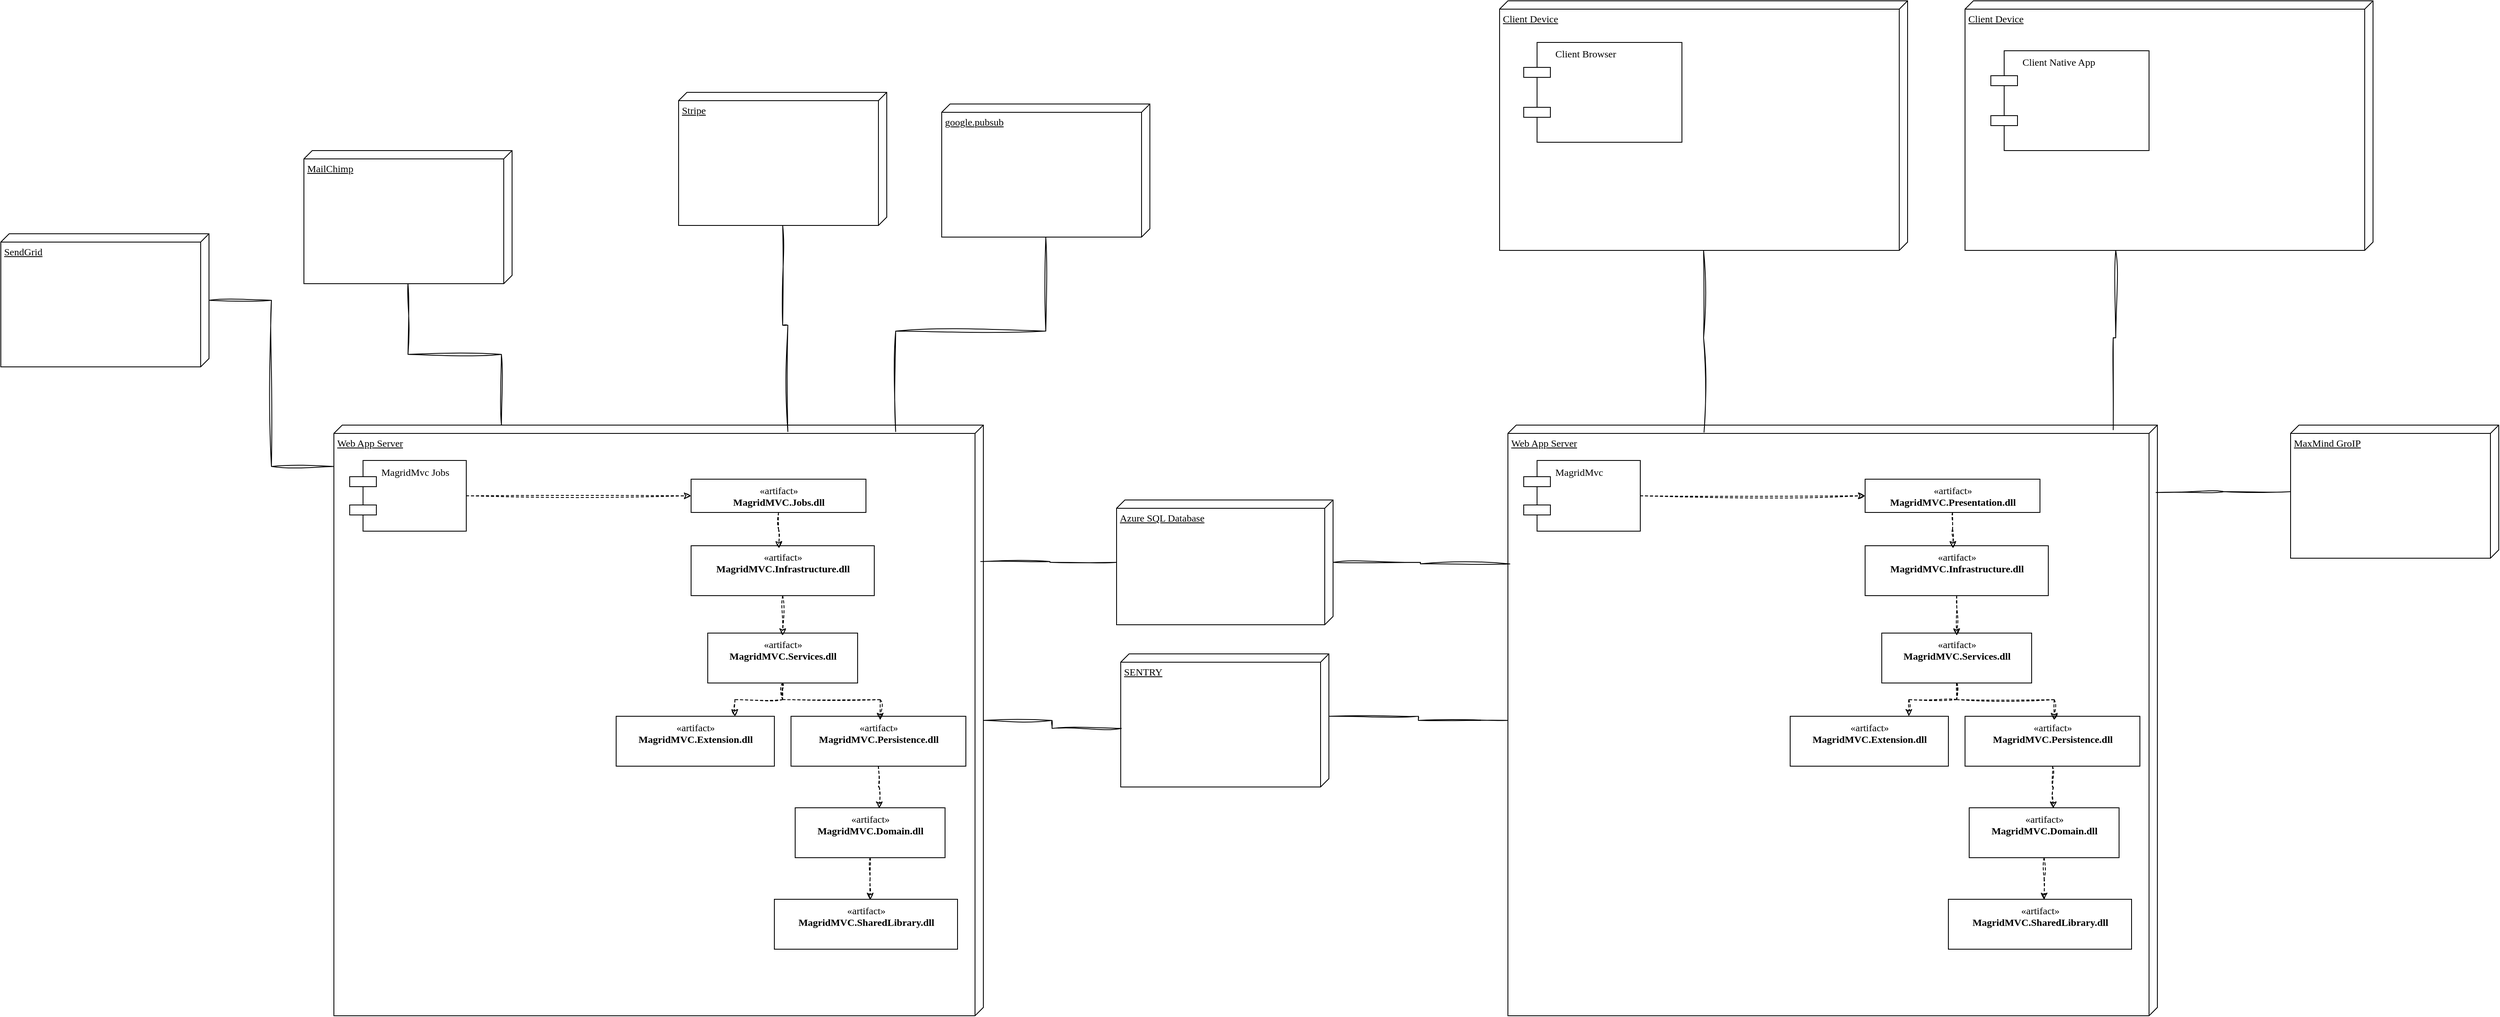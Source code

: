<mxfile version="24.7.17">
  <diagram name="Page-1" id="5f0bae14-7c28-e335-631c-24af17079c00">
    <mxGraphModel dx="4754" dy="1865" grid="1" gridSize="10" guides="1" tooltips="1" connect="1" arrows="1" fold="1" page="1" pageScale="1" pageWidth="1169" pageHeight="827" background="none" math="0" shadow="0">
      <root>
        <mxCell id="0" />
        <mxCell id="1" parent="0" />
        <mxCell id="39150e848f15840c-2" value="Web App Server" style="verticalAlign=top;align=left;spacingTop=8;spacingLeft=2;spacingRight=12;shape=cube;size=10;direction=south;fontStyle=4;html=1;rounded=0;shadow=0;comic=0;labelBackgroundColor=none;strokeWidth=1;fontFamily=Verdana;fontSize=12;flipH=0;flipV=0;" parent="1" vertex="1">
          <mxGeometry x="1010" y="800" width="780" height="710" as="geometry" />
        </mxCell>
        <mxCell id="39150e848f15840c-3" value="Azure SQL Database" style="verticalAlign=top;align=left;spacingTop=8;spacingLeft=2;spacingRight=12;shape=cube;size=10;direction=south;fontStyle=4;html=1;rounded=0;shadow=0;comic=0;labelBackgroundColor=none;strokeWidth=1;fontFamily=Verdana;fontSize=12" parent="1" vertex="1">
          <mxGeometry x="540" y="890" width="260" height="150" as="geometry" />
        </mxCell>
        <mxCell id="nldJ0U19RzKdqp_YIV6V-32" style="edgeStyle=orthogonalEdgeStyle;rounded=0;sketch=1;hachureGap=4;jiggle=2;curveFitting=1;orthogonalLoop=1;jettySize=auto;html=1;entryX=0;entryY=0.5;entryDx=0;entryDy=0;fontFamily=Architects Daughter;fontSource=https%3A%2F%2Ffonts.googleapis.com%2Fcss%3Ffamily%3DArchitects%2BDaughter;dashed=1;" parent="1" source="39150e848f15840c-7" target="39150e848f15840c-8" edge="1">
          <mxGeometry relative="1" as="geometry" />
        </mxCell>
        <mxCell id="39150e848f15840c-7" value="MagridMvc" style="shape=component;align=left;spacingLeft=36;rounded=0;shadow=0;comic=0;labelBackgroundColor=none;strokeWidth=1;fontFamily=Verdana;fontSize=12;html=1;verticalAlign=top;flipH=0;flipV=0;" parent="1" vertex="1">
          <mxGeometry x="1029" y="842.5" width="140" height="85" as="geometry" />
        </mxCell>
        <mxCell id="39150e848f15840c-8" value="«artifact»&lt;br&gt;&lt;b&gt;MagridMVC.Presentation.dll&lt;/b&gt;" style="html=1;rounded=0;shadow=0;comic=0;labelBackgroundColor=none;strokeWidth=1;fontFamily=Verdana;fontSize=12;align=center;verticalAlign=top;flipH=0;flipV=0;" parent="1" vertex="1">
          <mxGeometry x="1439" y="865" width="210" height="40" as="geometry" />
        </mxCell>
        <mxCell id="nldJ0U19RzKdqp_YIV6V-9" value="«artifact»&lt;br&gt;&lt;b&gt;MagridMVC.Infrastructure.dll&lt;/b&gt;&lt;div&gt;&lt;b&gt;&lt;br&gt;&lt;/b&gt;&lt;/div&gt;" style="html=1;rounded=0;shadow=0;comic=0;labelBackgroundColor=none;strokeWidth=1;fontFamily=Verdana;fontSize=12;align=center;verticalAlign=top;flipH=0;flipV=0;" parent="1" vertex="1">
          <mxGeometry x="1439" y="945" width="220" height="60" as="geometry" />
        </mxCell>
        <mxCell id="nldJ0U19RzKdqp_YIV6V-37" style="edgeStyle=orthogonalEdgeStyle;rounded=0;sketch=1;hachureGap=4;jiggle=2;curveFitting=1;orthogonalLoop=1;jettySize=auto;html=1;entryX=0.75;entryY=0;entryDx=0;entryDy=0;fontFamily=Architects Daughter;fontSource=https%3A%2F%2Ffonts.googleapis.com%2Fcss%3Ffamily%3DArchitects%2BDaughter;dashed=1;" parent="1" source="nldJ0U19RzKdqp_YIV6V-10" target="nldJ0U19RzKdqp_YIV6V-14" edge="1">
          <mxGeometry relative="1" as="geometry" />
        </mxCell>
        <mxCell id="nldJ0U19RzKdqp_YIV6V-10" value="«artifact»&lt;br&gt;&lt;b&gt;MagridMVC.Services.dll&lt;/b&gt;&lt;div&gt;&lt;b&gt;&lt;br&gt;&lt;/b&gt;&lt;/div&gt;" style="html=1;rounded=0;shadow=0;comic=0;labelBackgroundColor=none;strokeWidth=1;fontFamily=Verdana;fontSize=12;align=center;verticalAlign=top;flipH=0;flipV=0;" parent="1" vertex="1">
          <mxGeometry x="1459" y="1050" width="180" height="60" as="geometry" />
        </mxCell>
        <mxCell id="nldJ0U19RzKdqp_YIV6V-11" value="«artifact»&lt;br&gt;&lt;b&gt;MagridMVC.Persistence.dll&lt;/b&gt;&lt;div&gt;&lt;b&gt;&lt;br&gt;&lt;/b&gt;&lt;/div&gt;" style="html=1;rounded=0;shadow=0;comic=0;labelBackgroundColor=none;strokeWidth=1;fontFamily=Verdana;fontSize=12;align=center;verticalAlign=top;flipH=0;flipV=0;" parent="1" vertex="1">
          <mxGeometry x="1559" y="1150" width="210" height="60" as="geometry" />
        </mxCell>
        <mxCell id="nldJ0U19RzKdqp_YIV6V-12" value="«artifact»&lt;br&gt;&lt;b&gt;MagridMVC.Domain.dll&lt;/b&gt;&lt;div&gt;&lt;b&gt;&lt;br&gt;&lt;/b&gt;&lt;/div&gt;" style="html=1;rounded=0;shadow=0;comic=0;labelBackgroundColor=none;strokeWidth=1;fontFamily=Verdana;fontSize=12;align=center;verticalAlign=top;flipH=0;flipV=0;" parent="1" vertex="1">
          <mxGeometry x="1564" y="1260" width="180" height="60" as="geometry" />
        </mxCell>
        <mxCell id="nldJ0U19RzKdqp_YIV6V-13" value="«artifact»&lt;br&gt;&lt;b&gt;MagridMVC.SharedLibrary.dll&lt;/b&gt;&lt;div&gt;&lt;b&gt;&lt;br&gt;&lt;/b&gt;&lt;/div&gt;" style="html=1;rounded=0;shadow=0;comic=0;labelBackgroundColor=none;strokeWidth=1;fontFamily=Verdana;fontSize=12;align=center;verticalAlign=top;flipH=0;flipV=0;" parent="1" vertex="1">
          <mxGeometry x="1539" y="1370" width="220" height="60" as="geometry" />
        </mxCell>
        <mxCell id="nldJ0U19RzKdqp_YIV6V-14" value="«artifact»&lt;br&gt;&lt;b&gt;MagridMVC.Extension.dll&lt;/b&gt;&lt;div&gt;&lt;b&gt;&lt;br&gt;&lt;/b&gt;&lt;/div&gt;" style="html=1;rounded=0;shadow=0;comic=0;labelBackgroundColor=none;strokeWidth=1;fontFamily=Verdana;fontSize=12;align=center;verticalAlign=top;flipH=0;flipV=0;" parent="1" vertex="1">
          <mxGeometry x="1349" y="1150" width="190" height="60" as="geometry" />
        </mxCell>
        <mxCell id="nldJ0U19RzKdqp_YIV6V-34" style="edgeStyle=orthogonalEdgeStyle;rounded=0;sketch=1;hachureGap=4;jiggle=2;curveFitting=1;orthogonalLoop=1;jettySize=auto;html=1;entryX=0.48;entryY=0.051;entryDx=0;entryDy=0;entryPerimeter=0;fontFamily=Architects Daughter;fontSource=https%3A%2F%2Ffonts.googleapis.com%2Fcss%3Ffamily%3DArchitects%2BDaughter;dashed=1;" parent="1" source="39150e848f15840c-8" target="nldJ0U19RzKdqp_YIV6V-9" edge="1">
          <mxGeometry relative="1" as="geometry" />
        </mxCell>
        <mxCell id="nldJ0U19RzKdqp_YIV6V-35" style="edgeStyle=orthogonalEdgeStyle;rounded=0;sketch=1;hachureGap=4;jiggle=2;curveFitting=1;orthogonalLoop=1;jettySize=auto;html=1;entryX=0.5;entryY=0.049;entryDx=0;entryDy=0;entryPerimeter=0;fontFamily=Architects Daughter;fontSource=https%3A%2F%2Ffonts.googleapis.com%2Fcss%3Ffamily%3DArchitects%2BDaughter;dashed=1;" parent="1" source="nldJ0U19RzKdqp_YIV6V-9" target="nldJ0U19RzKdqp_YIV6V-10" edge="1">
          <mxGeometry relative="1" as="geometry" />
        </mxCell>
        <mxCell id="nldJ0U19RzKdqp_YIV6V-36" style="edgeStyle=orthogonalEdgeStyle;rounded=0;sketch=1;hachureGap=4;jiggle=2;curveFitting=1;orthogonalLoop=1;jettySize=auto;html=1;entryX=0.51;entryY=0.076;entryDx=0;entryDy=0;entryPerimeter=0;fontFamily=Architects Daughter;fontSource=https%3A%2F%2Ffonts.googleapis.com%2Fcss%3Ffamily%3DArchitects%2BDaughter;dashed=1;" parent="1" source="nldJ0U19RzKdqp_YIV6V-10" target="nldJ0U19RzKdqp_YIV6V-11" edge="1">
          <mxGeometry relative="1" as="geometry" />
        </mxCell>
        <mxCell id="nldJ0U19RzKdqp_YIV6V-40" style="edgeStyle=orthogonalEdgeStyle;rounded=0;sketch=1;hachureGap=4;jiggle=2;curveFitting=1;orthogonalLoop=1;jettySize=auto;html=1;entryX=0.523;entryY=0.012;entryDx=0;entryDy=0;entryPerimeter=0;fontFamily=Architects Daughter;fontSource=https%3A%2F%2Ffonts.googleapis.com%2Fcss%3Ffamily%3DArchitects%2BDaughter;dashed=1;" parent="1" source="nldJ0U19RzKdqp_YIV6V-12" target="nldJ0U19RzKdqp_YIV6V-13" edge="1">
          <mxGeometry relative="1" as="geometry" />
        </mxCell>
        <mxCell id="hdTNge4LfzJMSO-hlosE-1" style="edgeStyle=orthogonalEdgeStyle;rounded=0;sketch=1;hachureGap=4;jiggle=2;curveFitting=1;orthogonalLoop=1;jettySize=auto;html=1;entryX=0.561;entryY=0.017;entryDx=0;entryDy=0;entryPerimeter=0;fontFamily=Architects Daughter;fontSource=https%3A%2F%2Ffonts.googleapis.com%2Fcss%3Ffamily%3DArchitects%2BDaughter;dashed=1;" edge="1" parent="1" source="nldJ0U19RzKdqp_YIV6V-11" target="nldJ0U19RzKdqp_YIV6V-12">
          <mxGeometry relative="1" as="geometry" />
        </mxCell>
        <mxCell id="hdTNge4LfzJMSO-hlosE-2" value="Web App Server" style="verticalAlign=top;align=left;spacingTop=8;spacingLeft=2;spacingRight=12;shape=cube;size=10;direction=south;fontStyle=4;html=1;rounded=0;shadow=0;comic=0;labelBackgroundColor=none;strokeWidth=1;fontFamily=Verdana;fontSize=12;flipH=0;flipV=0;" vertex="1" parent="1">
          <mxGeometry x="-400" y="800" width="780" height="710" as="geometry" />
        </mxCell>
        <mxCell id="hdTNge4LfzJMSO-hlosE-3" style="edgeStyle=orthogonalEdgeStyle;rounded=0;sketch=1;hachureGap=4;jiggle=2;curveFitting=1;orthogonalLoop=1;jettySize=auto;html=1;entryX=0;entryY=0.5;entryDx=0;entryDy=0;fontFamily=Architects Daughter;fontSource=https%3A%2F%2Ffonts.googleapis.com%2Fcss%3Ffamily%3DArchitects%2BDaughter;dashed=1;" edge="1" parent="1" source="hdTNge4LfzJMSO-hlosE-4" target="hdTNge4LfzJMSO-hlosE-5">
          <mxGeometry relative="1" as="geometry" />
        </mxCell>
        <mxCell id="hdTNge4LfzJMSO-hlosE-4" value="MagridMvc Jobs" style="shape=component;align=left;spacingLeft=36;rounded=0;shadow=0;comic=0;labelBackgroundColor=none;strokeWidth=1;fontFamily=Verdana;fontSize=12;html=1;verticalAlign=top;flipH=0;flipV=0;" vertex="1" parent="1">
          <mxGeometry x="-381" y="842.5" width="140" height="85" as="geometry" />
        </mxCell>
        <mxCell id="hdTNge4LfzJMSO-hlosE-5" value="«artifact»&lt;br&gt;&lt;b&gt;MagridMVC.Jobs.dll&lt;/b&gt;" style="html=1;rounded=0;shadow=0;comic=0;labelBackgroundColor=none;strokeWidth=1;fontFamily=Verdana;fontSize=12;align=center;verticalAlign=top;flipH=0;flipV=0;" vertex="1" parent="1">
          <mxGeometry x="29" y="865" width="210" height="40" as="geometry" />
        </mxCell>
        <mxCell id="hdTNge4LfzJMSO-hlosE-6" value="«artifact»&lt;br&gt;&lt;b&gt;MagridMVC.Infrastructure.dll&lt;/b&gt;&lt;div&gt;&lt;b&gt;&lt;br&gt;&lt;/b&gt;&lt;/div&gt;" style="html=1;rounded=0;shadow=0;comic=0;labelBackgroundColor=none;strokeWidth=1;fontFamily=Verdana;fontSize=12;align=center;verticalAlign=top;flipH=0;flipV=0;" vertex="1" parent="1">
          <mxGeometry x="29" y="945" width="220" height="60" as="geometry" />
        </mxCell>
        <mxCell id="hdTNge4LfzJMSO-hlosE-7" style="edgeStyle=orthogonalEdgeStyle;rounded=0;sketch=1;hachureGap=4;jiggle=2;curveFitting=1;orthogonalLoop=1;jettySize=auto;html=1;entryX=0.75;entryY=0;entryDx=0;entryDy=0;fontFamily=Architects Daughter;fontSource=https%3A%2F%2Ffonts.googleapis.com%2Fcss%3Ffamily%3DArchitects%2BDaughter;dashed=1;" edge="1" parent="1" source="hdTNge4LfzJMSO-hlosE-8" target="hdTNge4LfzJMSO-hlosE-12">
          <mxGeometry relative="1" as="geometry" />
        </mxCell>
        <mxCell id="hdTNge4LfzJMSO-hlosE-8" value="«artifact»&lt;br&gt;&lt;b&gt;MagridMVC.Services.dll&lt;/b&gt;&lt;div&gt;&lt;b&gt;&lt;br&gt;&lt;/b&gt;&lt;/div&gt;" style="html=1;rounded=0;shadow=0;comic=0;labelBackgroundColor=none;strokeWidth=1;fontFamily=Verdana;fontSize=12;align=center;verticalAlign=top;flipH=0;flipV=0;" vertex="1" parent="1">
          <mxGeometry x="49" y="1050" width="180" height="60" as="geometry" />
        </mxCell>
        <mxCell id="hdTNge4LfzJMSO-hlosE-9" value="«artifact»&lt;br&gt;&lt;b&gt;MagridMVC.Persistence.dll&lt;/b&gt;&lt;div&gt;&lt;b&gt;&lt;br&gt;&lt;/b&gt;&lt;/div&gt;" style="html=1;rounded=0;shadow=0;comic=0;labelBackgroundColor=none;strokeWidth=1;fontFamily=Verdana;fontSize=12;align=center;verticalAlign=top;flipH=0;flipV=0;" vertex="1" parent="1">
          <mxGeometry x="149" y="1150" width="210" height="60" as="geometry" />
        </mxCell>
        <mxCell id="hdTNge4LfzJMSO-hlosE-10" value="«artifact»&lt;br&gt;&lt;b&gt;MagridMVC.Domain.dll&lt;/b&gt;&lt;div&gt;&lt;b&gt;&lt;br&gt;&lt;/b&gt;&lt;/div&gt;" style="html=1;rounded=0;shadow=0;comic=0;labelBackgroundColor=none;strokeWidth=1;fontFamily=Verdana;fontSize=12;align=center;verticalAlign=top;flipH=0;flipV=0;" vertex="1" parent="1">
          <mxGeometry x="154" y="1260" width="180" height="60" as="geometry" />
        </mxCell>
        <mxCell id="hdTNge4LfzJMSO-hlosE-11" value="«artifact»&lt;br&gt;&lt;b&gt;MagridMVC.SharedLibrary.dll&lt;/b&gt;&lt;div&gt;&lt;b&gt;&lt;br&gt;&lt;/b&gt;&lt;/div&gt;" style="html=1;rounded=0;shadow=0;comic=0;labelBackgroundColor=none;strokeWidth=1;fontFamily=Verdana;fontSize=12;align=center;verticalAlign=top;flipH=0;flipV=0;" vertex="1" parent="1">
          <mxGeometry x="129" y="1370" width="220" height="60" as="geometry" />
        </mxCell>
        <mxCell id="hdTNge4LfzJMSO-hlosE-12" value="«artifact»&lt;br&gt;&lt;b&gt;MagridMVC.Extension.dll&lt;/b&gt;&lt;div&gt;&lt;b&gt;&lt;br&gt;&lt;/b&gt;&lt;/div&gt;" style="html=1;rounded=0;shadow=0;comic=0;labelBackgroundColor=none;strokeWidth=1;fontFamily=Verdana;fontSize=12;align=center;verticalAlign=top;flipH=0;flipV=0;" vertex="1" parent="1">
          <mxGeometry x="-61" y="1150" width="190" height="60" as="geometry" />
        </mxCell>
        <mxCell id="hdTNge4LfzJMSO-hlosE-13" style="edgeStyle=orthogonalEdgeStyle;rounded=0;sketch=1;hachureGap=4;jiggle=2;curveFitting=1;orthogonalLoop=1;jettySize=auto;html=1;entryX=0.48;entryY=0.051;entryDx=0;entryDy=0;entryPerimeter=0;fontFamily=Architects Daughter;fontSource=https%3A%2F%2Ffonts.googleapis.com%2Fcss%3Ffamily%3DArchitects%2BDaughter;dashed=1;" edge="1" parent="1" source="hdTNge4LfzJMSO-hlosE-5" target="hdTNge4LfzJMSO-hlosE-6">
          <mxGeometry relative="1" as="geometry" />
        </mxCell>
        <mxCell id="hdTNge4LfzJMSO-hlosE-14" style="edgeStyle=orthogonalEdgeStyle;rounded=0;sketch=1;hachureGap=4;jiggle=2;curveFitting=1;orthogonalLoop=1;jettySize=auto;html=1;entryX=0.5;entryY=0.049;entryDx=0;entryDy=0;entryPerimeter=0;fontFamily=Architects Daughter;fontSource=https%3A%2F%2Ffonts.googleapis.com%2Fcss%3Ffamily%3DArchitects%2BDaughter;dashed=1;" edge="1" parent="1" source="hdTNge4LfzJMSO-hlosE-6" target="hdTNge4LfzJMSO-hlosE-8">
          <mxGeometry relative="1" as="geometry" />
        </mxCell>
        <mxCell id="hdTNge4LfzJMSO-hlosE-15" style="edgeStyle=orthogonalEdgeStyle;rounded=0;sketch=1;hachureGap=4;jiggle=2;curveFitting=1;orthogonalLoop=1;jettySize=auto;html=1;entryX=0.51;entryY=0.076;entryDx=0;entryDy=0;entryPerimeter=0;fontFamily=Architects Daughter;fontSource=https%3A%2F%2Ffonts.googleapis.com%2Fcss%3Ffamily%3DArchitects%2BDaughter;dashed=1;" edge="1" parent="1" source="hdTNge4LfzJMSO-hlosE-8" target="hdTNge4LfzJMSO-hlosE-9">
          <mxGeometry relative="1" as="geometry" />
        </mxCell>
        <mxCell id="hdTNge4LfzJMSO-hlosE-16" style="edgeStyle=orthogonalEdgeStyle;rounded=0;sketch=1;hachureGap=4;jiggle=2;curveFitting=1;orthogonalLoop=1;jettySize=auto;html=1;entryX=0.523;entryY=0.012;entryDx=0;entryDy=0;entryPerimeter=0;fontFamily=Architects Daughter;fontSource=https%3A%2F%2Ffonts.googleapis.com%2Fcss%3Ffamily%3DArchitects%2BDaughter;dashed=1;" edge="1" parent="1" source="hdTNge4LfzJMSO-hlosE-10" target="hdTNge4LfzJMSO-hlosE-11">
          <mxGeometry relative="1" as="geometry" />
        </mxCell>
        <mxCell id="hdTNge4LfzJMSO-hlosE-17" style="edgeStyle=orthogonalEdgeStyle;rounded=0;sketch=1;hachureGap=4;jiggle=2;curveFitting=1;orthogonalLoop=1;jettySize=auto;html=1;entryX=0.561;entryY=0.017;entryDx=0;entryDy=0;entryPerimeter=0;fontFamily=Architects Daughter;fontSource=https%3A%2F%2Ffonts.googleapis.com%2Fcss%3Ffamily%3DArchitects%2BDaughter;dashed=1;" edge="1" parent="1" source="hdTNge4LfzJMSO-hlosE-9" target="hdTNge4LfzJMSO-hlosE-10">
          <mxGeometry relative="1" as="geometry" />
        </mxCell>
        <mxCell id="hdTNge4LfzJMSO-hlosE-18" value="Client Device" style="verticalAlign=top;align=left;spacingTop=8;spacingLeft=2;spacingRight=12;shape=cube;size=10;direction=south;fontStyle=4;html=1;rounded=0;shadow=0;comic=0;labelBackgroundColor=none;strokeWidth=1;fontFamily=Verdana;fontSize=12" vertex="1" parent="1">
          <mxGeometry x="1000" y="290" width="490" height="300" as="geometry" />
        </mxCell>
        <mxCell id="hdTNge4LfzJMSO-hlosE-20" value="Client Browser" style="shape=component;align=left;spacingLeft=36;rounded=0;shadow=0;comic=0;labelBackgroundColor=none;strokeWidth=1;fontFamily=Verdana;fontSize=12;html=1;verticalAlign=top;flipH=0;flipV=0;" vertex="1" parent="1">
          <mxGeometry x="1029" y="340" width="190" height="120" as="geometry" />
        </mxCell>
        <mxCell id="hdTNge4LfzJMSO-hlosE-22" value="Client Device" style="verticalAlign=top;align=left;spacingTop=8;spacingLeft=2;spacingRight=12;shape=cube;size=10;direction=south;fontStyle=4;html=1;rounded=0;shadow=0;comic=0;labelBackgroundColor=none;strokeWidth=1;fontFamily=Verdana;fontSize=12" vertex="1" parent="1">
          <mxGeometry x="1559" y="290" width="490" height="300" as="geometry" />
        </mxCell>
        <mxCell id="hdTNge4LfzJMSO-hlosE-23" value="Client Native App" style="shape=component;align=left;spacingLeft=36;rounded=0;shadow=0;comic=0;labelBackgroundColor=none;strokeWidth=1;fontFamily=Verdana;fontSize=12;html=1;verticalAlign=top;flipH=0;flipV=0;" vertex="1" parent="1">
          <mxGeometry x="1590" y="350" width="190" height="120" as="geometry" />
        </mxCell>
        <mxCell id="hdTNge4LfzJMSO-hlosE-24" value="&lt;font style=&quot;font-size: 12px;&quot;&gt;SendGrid&lt;/font&gt;" style="verticalAlign=top;align=left;spacingTop=8;spacingLeft=2;spacingRight=12;shape=cube;size=10;direction=south;fontStyle=4;html=1;rounded=0;shadow=0;comic=0;labelBackgroundColor=none;strokeWidth=1;fontFamily=Verdana;fontSize=12;" vertex="1" parent="1">
          <mxGeometry x="-800" y="570" width="250" height="160" as="geometry" />
        </mxCell>
        <mxCell id="hdTNge4LfzJMSO-hlosE-25" value="MailChimp" style="verticalAlign=top;align=left;spacingTop=8;spacingLeft=2;spacingRight=12;shape=cube;size=10;direction=south;fontStyle=4;html=1;rounded=0;shadow=0;comic=0;labelBackgroundColor=none;strokeWidth=1;fontFamily=Verdana;fontSize=12;" vertex="1" parent="1">
          <mxGeometry x="-436" y="470" width="250" height="160" as="geometry" />
        </mxCell>
        <mxCell id="hdTNge4LfzJMSO-hlosE-26" value="Stripe" style="verticalAlign=top;align=left;spacingTop=8;spacingLeft=2;spacingRight=12;shape=cube;size=10;direction=south;fontStyle=4;html=1;rounded=0;shadow=0;comic=0;labelBackgroundColor=none;strokeWidth=1;fontFamily=Verdana;fontSize=12;" vertex="1" parent="1">
          <mxGeometry x="14" y="400" width="250" height="160" as="geometry" />
        </mxCell>
        <mxCell id="hdTNge4LfzJMSO-hlosE-27" value="google.pubsub" style="verticalAlign=top;align=left;spacingTop=8;spacingLeft=2;spacingRight=12;shape=cube;size=10;direction=south;fontStyle=4;html=1;rounded=0;shadow=0;comic=0;labelBackgroundColor=none;strokeWidth=1;fontFamily=Verdana;fontSize=12;" vertex="1" parent="1">
          <mxGeometry x="330" y="414" width="250" height="160" as="geometry" />
        </mxCell>
        <mxCell id="hdTNge4LfzJMSO-hlosE-28" value="MaxMind GroIP" style="verticalAlign=top;align=left;spacingTop=8;spacingLeft=2;spacingRight=12;shape=cube;size=10;direction=south;fontStyle=4;html=1;rounded=0;shadow=0;comic=0;labelBackgroundColor=none;strokeWidth=1;fontFamily=Verdana;fontSize=12" vertex="1" parent="1">
          <mxGeometry x="1950" y="800" width="250" height="160" as="geometry" />
        </mxCell>
        <mxCell id="hdTNge4LfzJMSO-hlosE-29" value="SENTRY" style="verticalAlign=top;align=left;spacingTop=8;spacingLeft=2;spacingRight=12;shape=cube;size=10;direction=south;fontStyle=4;html=1;rounded=0;shadow=0;comic=0;labelBackgroundColor=none;strokeWidth=1;fontFamily=Verdana;fontSize=12" vertex="1" parent="1">
          <mxGeometry x="545" y="1075" width="250" height="160" as="geometry" />
        </mxCell>
        <mxCell id="hdTNge4LfzJMSO-hlosE-31" style="edgeStyle=orthogonalEdgeStyle;rounded=0;sketch=1;hachureGap=4;jiggle=2;curveFitting=1;orthogonalLoop=1;jettySize=auto;html=1;entryX=0;entryY=0;entryDx=75;entryDy=0;entryPerimeter=0;fontFamily=Architects Daughter;fontSource=https%3A%2F%2Ffonts.googleapis.com%2Fcss%3Ffamily%3DArchitects%2BDaughter;strokeColor=default;endArrow=none;endFill=0;" edge="1" parent="1" source="39150e848f15840c-2" target="hdTNge4LfzJMSO-hlosE-29">
          <mxGeometry relative="1" as="geometry" />
        </mxCell>
        <mxCell id="hdTNge4LfzJMSO-hlosE-32" style="edgeStyle=orthogonalEdgeStyle;rounded=0;sketch=1;hachureGap=4;jiggle=2;curveFitting=1;orthogonalLoop=1;jettySize=auto;html=1;entryX=0.56;entryY=0.997;entryDx=0;entryDy=0;entryPerimeter=0;fontFamily=Architects Daughter;fontSource=https%3A%2F%2Ffonts.googleapis.com%2Fcss%3Ffamily%3DArchitects%2BDaughter;endArrow=none;endFill=0;" edge="1" parent="1" source="hdTNge4LfzJMSO-hlosE-2" target="hdTNge4LfzJMSO-hlosE-29">
          <mxGeometry relative="1" as="geometry" />
        </mxCell>
        <mxCell id="hdTNge4LfzJMSO-hlosE-33" style="edgeStyle=orthogonalEdgeStyle;rounded=0;sketch=1;hachureGap=4;jiggle=2;curveFitting=1;orthogonalLoop=1;jettySize=auto;html=1;entryX=0.235;entryY=0.997;entryDx=0;entryDy=0;entryPerimeter=0;fontFamily=Architects Daughter;fontSource=https%3A%2F%2Ffonts.googleapis.com%2Fcss%3Ffamily%3DArchitects%2BDaughter;endArrow=none;endFill=0;" edge="1" parent="1" source="39150e848f15840c-3" target="39150e848f15840c-2">
          <mxGeometry relative="1" as="geometry" />
        </mxCell>
        <mxCell id="hdTNge4LfzJMSO-hlosE-34" style="edgeStyle=orthogonalEdgeStyle;rounded=0;sketch=1;hachureGap=4;jiggle=2;curveFitting=1;orthogonalLoop=1;jettySize=auto;html=1;entryX=0.231;entryY=0.004;entryDx=0;entryDy=0;entryPerimeter=0;fontFamily=Architects Daughter;fontSource=https%3A%2F%2Ffonts.googleapis.com%2Fcss%3Ffamily%3DArchitects%2BDaughter;endArrow=none;endFill=0;" edge="1" parent="1" source="39150e848f15840c-3" target="hdTNge4LfzJMSO-hlosE-2">
          <mxGeometry relative="1" as="geometry" />
        </mxCell>
        <mxCell id="hdTNge4LfzJMSO-hlosE-35" style="edgeStyle=orthogonalEdgeStyle;rounded=0;sketch=1;hachureGap=4;jiggle=2;curveFitting=1;orthogonalLoop=1;jettySize=auto;html=1;entryX=0.114;entryY=0.002;entryDx=0;entryDy=0;entryPerimeter=0;fontFamily=Architects Daughter;fontSource=https%3A%2F%2Ffonts.googleapis.com%2Fcss%3Ffamily%3DArchitects%2BDaughter;endArrow=none;endFill=0;" edge="1" parent="1" source="hdTNge4LfzJMSO-hlosE-28" target="39150e848f15840c-2">
          <mxGeometry relative="1" as="geometry" />
        </mxCell>
        <mxCell id="hdTNge4LfzJMSO-hlosE-36" style="edgeStyle=orthogonalEdgeStyle;rounded=0;sketch=1;hachureGap=4;jiggle=2;curveFitting=1;orthogonalLoop=1;jettySize=auto;html=1;entryX=0.008;entryY=0.068;entryDx=0;entryDy=0;entryPerimeter=0;fontFamily=Architects Daughter;fontSource=https%3A%2F%2Ffonts.googleapis.com%2Fcss%3Ffamily%3DArchitects%2BDaughter;endArrow=none;endFill=0;" edge="1" parent="1" source="hdTNge4LfzJMSO-hlosE-22" target="39150e848f15840c-2">
          <mxGeometry relative="1" as="geometry">
            <Array as="points">
              <mxPoint x="1740" y="695" />
              <mxPoint x="1737" y="695" />
            </Array>
          </mxGeometry>
        </mxCell>
        <mxCell id="hdTNge4LfzJMSO-hlosE-37" style="edgeStyle=orthogonalEdgeStyle;rounded=0;sketch=1;hachureGap=4;jiggle=2;curveFitting=1;orthogonalLoop=1;jettySize=auto;html=1;entryX=0.012;entryY=0.698;entryDx=0;entryDy=0;entryPerimeter=0;fontFamily=Architects Daughter;fontSource=https%3A%2F%2Ffonts.googleapis.com%2Fcss%3Ffamily%3DArchitects%2BDaughter;endArrow=none;endFill=0;" edge="1" parent="1" source="hdTNge4LfzJMSO-hlosE-18" target="39150e848f15840c-2">
          <mxGeometry relative="1" as="geometry" />
        </mxCell>
        <mxCell id="hdTNge4LfzJMSO-hlosE-39" style="edgeStyle=orthogonalEdgeStyle;rounded=0;sketch=1;hachureGap=4;jiggle=2;curveFitting=1;orthogonalLoop=1;jettySize=auto;html=1;entryX=0;entryY=0.742;entryDx=0;entryDy=0;entryPerimeter=0;fontFamily=Architects Daughter;fontSource=https%3A%2F%2Ffonts.googleapis.com%2Fcss%3Ffamily%3DArchitects%2BDaughter;endArrow=none;endFill=0;" edge="1" parent="1" source="hdTNge4LfzJMSO-hlosE-25" target="hdTNge4LfzJMSO-hlosE-2">
          <mxGeometry relative="1" as="geometry" />
        </mxCell>
        <mxCell id="hdTNge4LfzJMSO-hlosE-40" style="edgeStyle=orthogonalEdgeStyle;rounded=0;sketch=1;hachureGap=4;jiggle=2;curveFitting=1;orthogonalLoop=1;jettySize=auto;html=1;entryX=0.011;entryY=0.301;entryDx=0;entryDy=0;entryPerimeter=0;fontFamily=Architects Daughter;fontSource=https%3A%2F%2Ffonts.googleapis.com%2Fcss%3Ffamily%3DArchitects%2BDaughter;endArrow=none;endFill=0;" edge="1" parent="1" source="hdTNge4LfzJMSO-hlosE-26" target="hdTNge4LfzJMSO-hlosE-2">
          <mxGeometry relative="1" as="geometry" />
        </mxCell>
        <mxCell id="hdTNge4LfzJMSO-hlosE-41" style="edgeStyle=orthogonalEdgeStyle;rounded=0;sketch=1;hachureGap=4;jiggle=2;curveFitting=1;orthogonalLoop=1;jettySize=auto;html=1;entryX=0.011;entryY=0.135;entryDx=0;entryDy=0;entryPerimeter=0;fontFamily=Architects Daughter;fontSource=https%3A%2F%2Ffonts.googleapis.com%2Fcss%3Ffamily%3DArchitects%2BDaughter;endArrow=none;endFill=0;" edge="1" parent="1" source="hdTNge4LfzJMSO-hlosE-27" target="hdTNge4LfzJMSO-hlosE-2">
          <mxGeometry relative="1" as="geometry" />
        </mxCell>
        <mxCell id="hdTNge4LfzJMSO-hlosE-42" style="edgeStyle=orthogonalEdgeStyle;rounded=0;sketch=1;hachureGap=4;jiggle=2;curveFitting=1;orthogonalLoop=1;jettySize=auto;html=1;entryX=0.07;entryY=1.001;entryDx=0;entryDy=0;entryPerimeter=0;fontFamily=Architects Daughter;fontSource=https%3A%2F%2Ffonts.googleapis.com%2Fcss%3Ffamily%3DArchitects%2BDaughter;endArrow=none;endFill=0;" edge="1" parent="1" source="hdTNge4LfzJMSO-hlosE-24" target="hdTNge4LfzJMSO-hlosE-2">
          <mxGeometry relative="1" as="geometry" />
        </mxCell>
      </root>
    </mxGraphModel>
  </diagram>
</mxfile>

